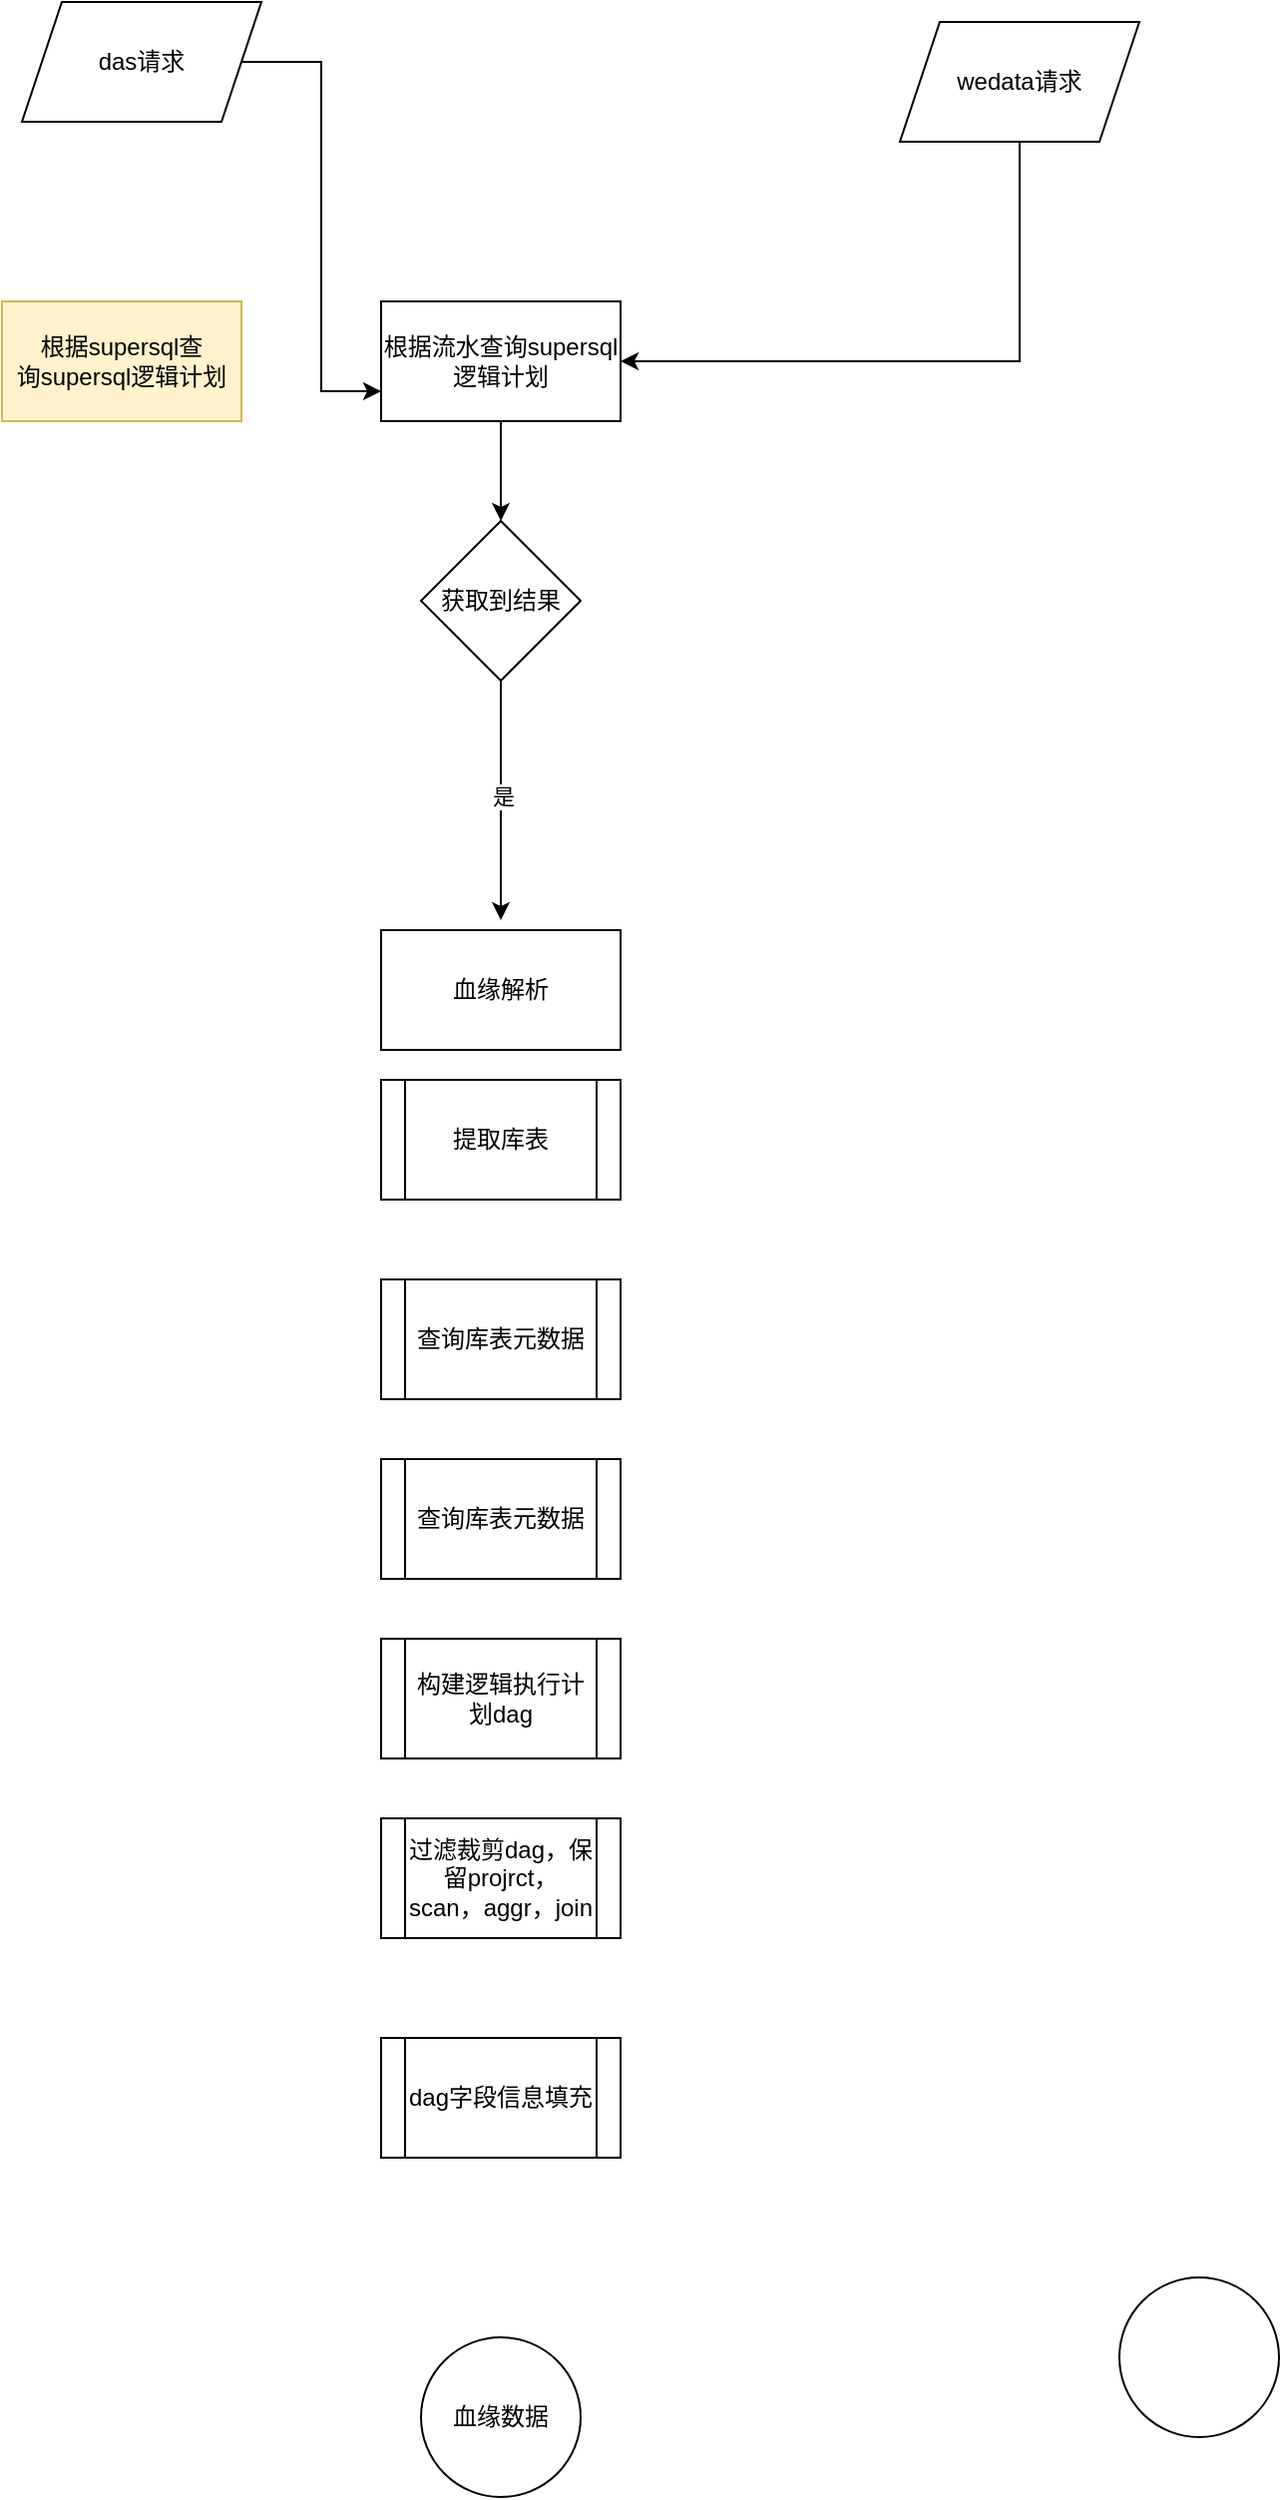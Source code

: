 <mxfile version="24.6.4" type="github">
  <diagram name="第 1 页" id="Ekg-3o6nj7kemqUT62nF">
    <mxGraphModel dx="1010" dy="561" grid="1" gridSize="10" guides="1" tooltips="1" connect="1" arrows="1" fold="1" page="1" pageScale="1" pageWidth="827" pageHeight="1169" math="0" shadow="0">
      <root>
        <mxCell id="0" />
        <mxCell id="1" parent="0" />
        <mxCell id="jEDZygAeWDUvjjWKRz_K-25" style="edgeStyle=orthogonalEdgeStyle;rounded=0;orthogonalLoop=1;jettySize=auto;html=1;entryX=0;entryY=0.75;entryDx=0;entryDy=0;" edge="1" parent="1" source="0-HkkZLS23VQytWbaLBE-1" target="jEDZygAeWDUvjjWKRz_K-2">
          <mxGeometry relative="1" as="geometry" />
        </mxCell>
        <mxCell id="0-HkkZLS23VQytWbaLBE-1" value="das请求" style="shape=parallelogram;perimeter=parallelogramPerimeter;whiteSpace=wrap;html=1;fixedSize=1;" parent="1" vertex="1">
          <mxGeometry x="80" y="60" width="120" height="60" as="geometry" />
        </mxCell>
        <mxCell id="jEDZygAeWDUvjjWKRz_K-24" style="edgeStyle=orthogonalEdgeStyle;rounded=0;orthogonalLoop=1;jettySize=auto;html=1;exitX=0.5;exitY=1;exitDx=0;exitDy=0;entryX=1;entryY=0.5;entryDx=0;entryDy=0;" edge="1" parent="1" source="jEDZygAeWDUvjjWKRz_K-1" target="jEDZygAeWDUvjjWKRz_K-2">
          <mxGeometry relative="1" as="geometry" />
        </mxCell>
        <mxCell id="jEDZygAeWDUvjjWKRz_K-1" value="wedata请求" style="shape=parallelogram;perimeter=parallelogramPerimeter;whiteSpace=wrap;html=1;fixedSize=1;" vertex="1" parent="1">
          <mxGeometry x="520" y="70" width="120" height="60" as="geometry" />
        </mxCell>
        <mxCell id="jEDZygAeWDUvjjWKRz_K-6" style="edgeStyle=orthogonalEdgeStyle;rounded=0;orthogonalLoop=1;jettySize=auto;html=1;exitX=0.5;exitY=1;exitDx=0;exitDy=0;" edge="1" parent="1" source="jEDZygAeWDUvjjWKRz_K-2" target="jEDZygAeWDUvjjWKRz_K-5">
          <mxGeometry relative="1" as="geometry" />
        </mxCell>
        <mxCell id="jEDZygAeWDUvjjWKRz_K-2" value="根据流水查询&lt;span style=&quot;color: rgba(0, 0, 0, 0); font-family: monospace; font-size: 0px; text-align: start; text-wrap: nowrap;&quot;&gt;%3CmxGraphModel%3E%3Croot%3E%3CmxCell%20id%3D%220%22%2F%3E%3CmxCell%20id%3D%221%22%20parent%3D%220%22%2F%3E%3CmxCell%20id%3D%222%22%20value%3D%22%22%20style%3D%22shape%3Dparallelogram%3Bperimeter%3DparallelogramPerimeter%3BwhiteSpace%3Dwrap%3Bhtml%3D1%3BfixedSize%3D1%3B%22%20vertex%3D%221%22%20parent%3D%221%22%3E%3CmxGeometry%20x%3D%22350%22%20y%3D%22210%22%20width%3D%22120%22%20height%3D%2260%22%20as%3D%22geometry%22%2F%3E%3C%2FmxCell%3E%3C%2Froot%3E%3C%2FmxGraphModel%3E&lt;/span&gt;supersql逻辑计划&lt;span style=&quot;color: rgba(0, 0, 0, 0); font-family: monospace; font-size: 0px; text-align: start; text-wrap: nowrap;&quot;&gt;%3CmxGraphModel%3E%3Croot%3E%3CmxCell%20id%3D%220%22%2F%3E%3CmxCell%20id%3D%221%22%20parent%3D%220%22%2F%3E%3CmxCell%20id%3D%222%22%20value%3D%22%22%20style%3D%22shape%3Dparallelogram%3Bperimeter%3DparallelogramPerimeter%3BwhiteSpace%3Dwrap%3Bhtml%3D1%3BfixedSize%3D1%3B%22%20vertex%3D%221%22%20parent%3D%221%22%3E%3CmxGeometry%20x%3D%22350%22%20y%3D%22210%22%20width%3D%22120%22%20height%3D%2260%22%20as%3D%22geometry%22%2F%3E%3C%2FmxCell%3E%3C%2Froot%3E%3C%2FmxGraphModel%3E&lt;/span&gt;" style="rounded=0;whiteSpace=wrap;html=1;" vertex="1" parent="1">
          <mxGeometry x="260" y="210" width="120" height="60" as="geometry" />
        </mxCell>
        <mxCell id="jEDZygAeWDUvjjWKRz_K-3" value="根据supersql查询&lt;span style=&quot;color: rgba(0, 0, 0, 0); font-family: monospace; font-size: 0px; text-align: start; text-wrap: nowrap;&quot;&gt;%3CmxGraphModel%3E%3Croot%3E%3CmxCell%20id%3D%220%22%2F%3E%3CmxCell%20id%3D%221%22%20parent%3D%220%22%2F%3E%3CmxCell%20id%3D%222%22%20value%3D%22%22%20style%3D%22shape%3Dparallelogram%3Bperimeter%3DparallelogramPerimeter%3BwhiteSpace%3Dwrap%3Bhtml%3D1%3BfixedSize%3D1%3B%22%20vertex%3D%221%22%20parent%3D%221%22%3E%3CmxGeometry%20x%3D%22350%22%20y%3D%22210%22%20width%3D%22120%22%20height%3D%2260%22%20as%3D%22geometry%22%2F%3E%3C%2FmxCell%3E%3C%2Froot%3E%3C%2FmxGraphModel%3E&lt;/span&gt;supersql逻辑计划&lt;span style=&quot;color: rgba(0, 0, 0, 0); font-family: monospace; font-size: 0px; text-align: start; text-wrap: nowrap;&quot;&gt;%3CmxGraphModel%3E%3Croot%3E%3CmxCell%20id%3D%220%22%2F%3E%3CmxCell%20id%3D%221%22%20parent%3D%220%22%2F%3E%3CmxCell%20id%3D%222%22%20value%3D%22%22%20style%3D%22shape%3Dparallelogram%3Bperimeter%3DparallelogramPerimeter%3BwhiteSpace%3Dwrap%3Bhtml%3D1%3BfixedSize%3D1%3B%22%20vertex%3D%221%22%20parent%3D%221%22%3E%3CmxGeometry%20x%3D%22350%22%20y%3D%22210%22%20width%3D%22120%22%20height%3D%2260%22%20as%3D%22geometry%22%2F%3E%3C%2FmxCell%3E%3C%2Froot%3E%3C%2FmxGraphModel%3E&lt;/span&gt;" style="rounded=0;whiteSpace=wrap;html=1;fillColor=#fff2cc;strokeColor=#d6b656;" vertex="1" parent="1">
          <mxGeometry x="70" y="210" width="120" height="60" as="geometry" />
        </mxCell>
        <mxCell id="jEDZygAeWDUvjjWKRz_K-7" style="edgeStyle=orthogonalEdgeStyle;rounded=0;orthogonalLoop=1;jettySize=auto;html=1;exitX=0.5;exitY=1;exitDx=0;exitDy=0;" edge="1" parent="1" source="jEDZygAeWDUvjjWKRz_K-5">
          <mxGeometry relative="1" as="geometry">
            <mxPoint x="320" y="520" as="targetPoint" />
          </mxGeometry>
        </mxCell>
        <mxCell id="jEDZygAeWDUvjjWKRz_K-8" value="是" style="edgeLabel;html=1;align=center;verticalAlign=middle;resizable=0;points=[];" vertex="1" connectable="0" parent="jEDZygAeWDUvjjWKRz_K-7">
          <mxGeometry x="-0.037" y="1" relative="1" as="geometry">
            <mxPoint as="offset" />
          </mxGeometry>
        </mxCell>
        <mxCell id="jEDZygAeWDUvjjWKRz_K-5" value="获取到结果" style="rhombus;whiteSpace=wrap;html=1;" vertex="1" parent="1">
          <mxGeometry x="280" y="320" width="80" height="80" as="geometry" />
        </mxCell>
        <mxCell id="jEDZygAeWDUvjjWKRz_K-9" value="血缘解析" style="rounded=0;whiteSpace=wrap;html=1;" vertex="1" parent="1">
          <mxGeometry x="260" y="525" width="120" height="60" as="geometry" />
        </mxCell>
        <mxCell id="jEDZygAeWDUvjjWKRz_K-15" value="血缘数据" style="ellipse;whiteSpace=wrap;html=1;aspect=fixed;" vertex="1" parent="1">
          <mxGeometry x="280" y="1230" width="80" height="80" as="geometry" />
        </mxCell>
        <mxCell id="jEDZygAeWDUvjjWKRz_K-16" value="提取库表" style="shape=process;whiteSpace=wrap;html=1;backgroundOutline=1;" vertex="1" parent="1">
          <mxGeometry x="260" y="600" width="120" height="60" as="geometry" />
        </mxCell>
        <mxCell id="jEDZygAeWDUvjjWKRz_K-17" value="查询库表元数据" style="shape=process;whiteSpace=wrap;html=1;backgroundOutline=1;" vertex="1" parent="1">
          <mxGeometry x="260" y="700" width="120" height="60" as="geometry" />
        </mxCell>
        <mxCell id="jEDZygAeWDUvjjWKRz_K-19" value="查询库表元数据" style="shape=process;whiteSpace=wrap;html=1;backgroundOutline=1;" vertex="1" parent="1">
          <mxGeometry x="260" y="790" width="120" height="60" as="geometry" />
        </mxCell>
        <mxCell id="jEDZygAeWDUvjjWKRz_K-20" value="构建逻辑执行计划dag" style="shape=process;whiteSpace=wrap;html=1;backgroundOutline=1;" vertex="1" parent="1">
          <mxGeometry x="260" y="880" width="120" height="60" as="geometry" />
        </mxCell>
        <mxCell id="jEDZygAeWDUvjjWKRz_K-21" value="过滤裁剪dag，保留projrct，scan，aggr，join&lt;span style=&quot;color: rgba(0, 0, 0, 0); font-family: monospace; font-size: 0px; text-align: start; text-wrap: nowrap;&quot;&gt;%3CmxGraphModel%3E%3Croot%3E%3CmxCell%20id%3D%220%22%2F%3E%3CmxCell%20id%3D%221%22%20parent%3D%220%22%2F%3E%3CmxCell%20id%3D%222%22%20value%3D%22%E9%80%BB%E8%BE%91%E6%89%A7%E8%A1%8C%E8%AE%A1%E5%88%92dag%22%20style%3D%22shape%3Dprocess%3BwhiteSpace%3Dwrap%3Bhtml%3D1%3BbackgroundOutline%3D1%3B%22%20vertex%3D%221%22%20parent%3D%221%22%3E%3CmxGeometry%20x%3D%22260%22%20y%3D%22880%22%20width%3D%22120%22%20height%3D%2260%22%20as%3D%22geometry%22%2F%3E%3C%2FmxCell%3E%3C%2Froot%3E%3C%2FmxGraphModel%3E&lt;/span&gt;" style="shape=process;whiteSpace=wrap;html=1;backgroundOutline=1;" vertex="1" parent="1">
          <mxGeometry x="260" y="970" width="120" height="60" as="geometry" />
        </mxCell>
        <mxCell id="jEDZygAeWDUvjjWKRz_K-22" value="dag字段信息填充" style="shape=process;whiteSpace=wrap;html=1;backgroundOutline=1;" vertex="1" parent="1">
          <mxGeometry x="260" y="1080" width="120" height="60" as="geometry" />
        </mxCell>
        <mxCell id="jEDZygAeWDUvjjWKRz_K-23" value="" style="ellipse;whiteSpace=wrap;html=1;aspect=fixed;" vertex="1" parent="1">
          <mxGeometry x="630" y="1200" width="80" height="80" as="geometry" />
        </mxCell>
      </root>
    </mxGraphModel>
  </diagram>
</mxfile>
